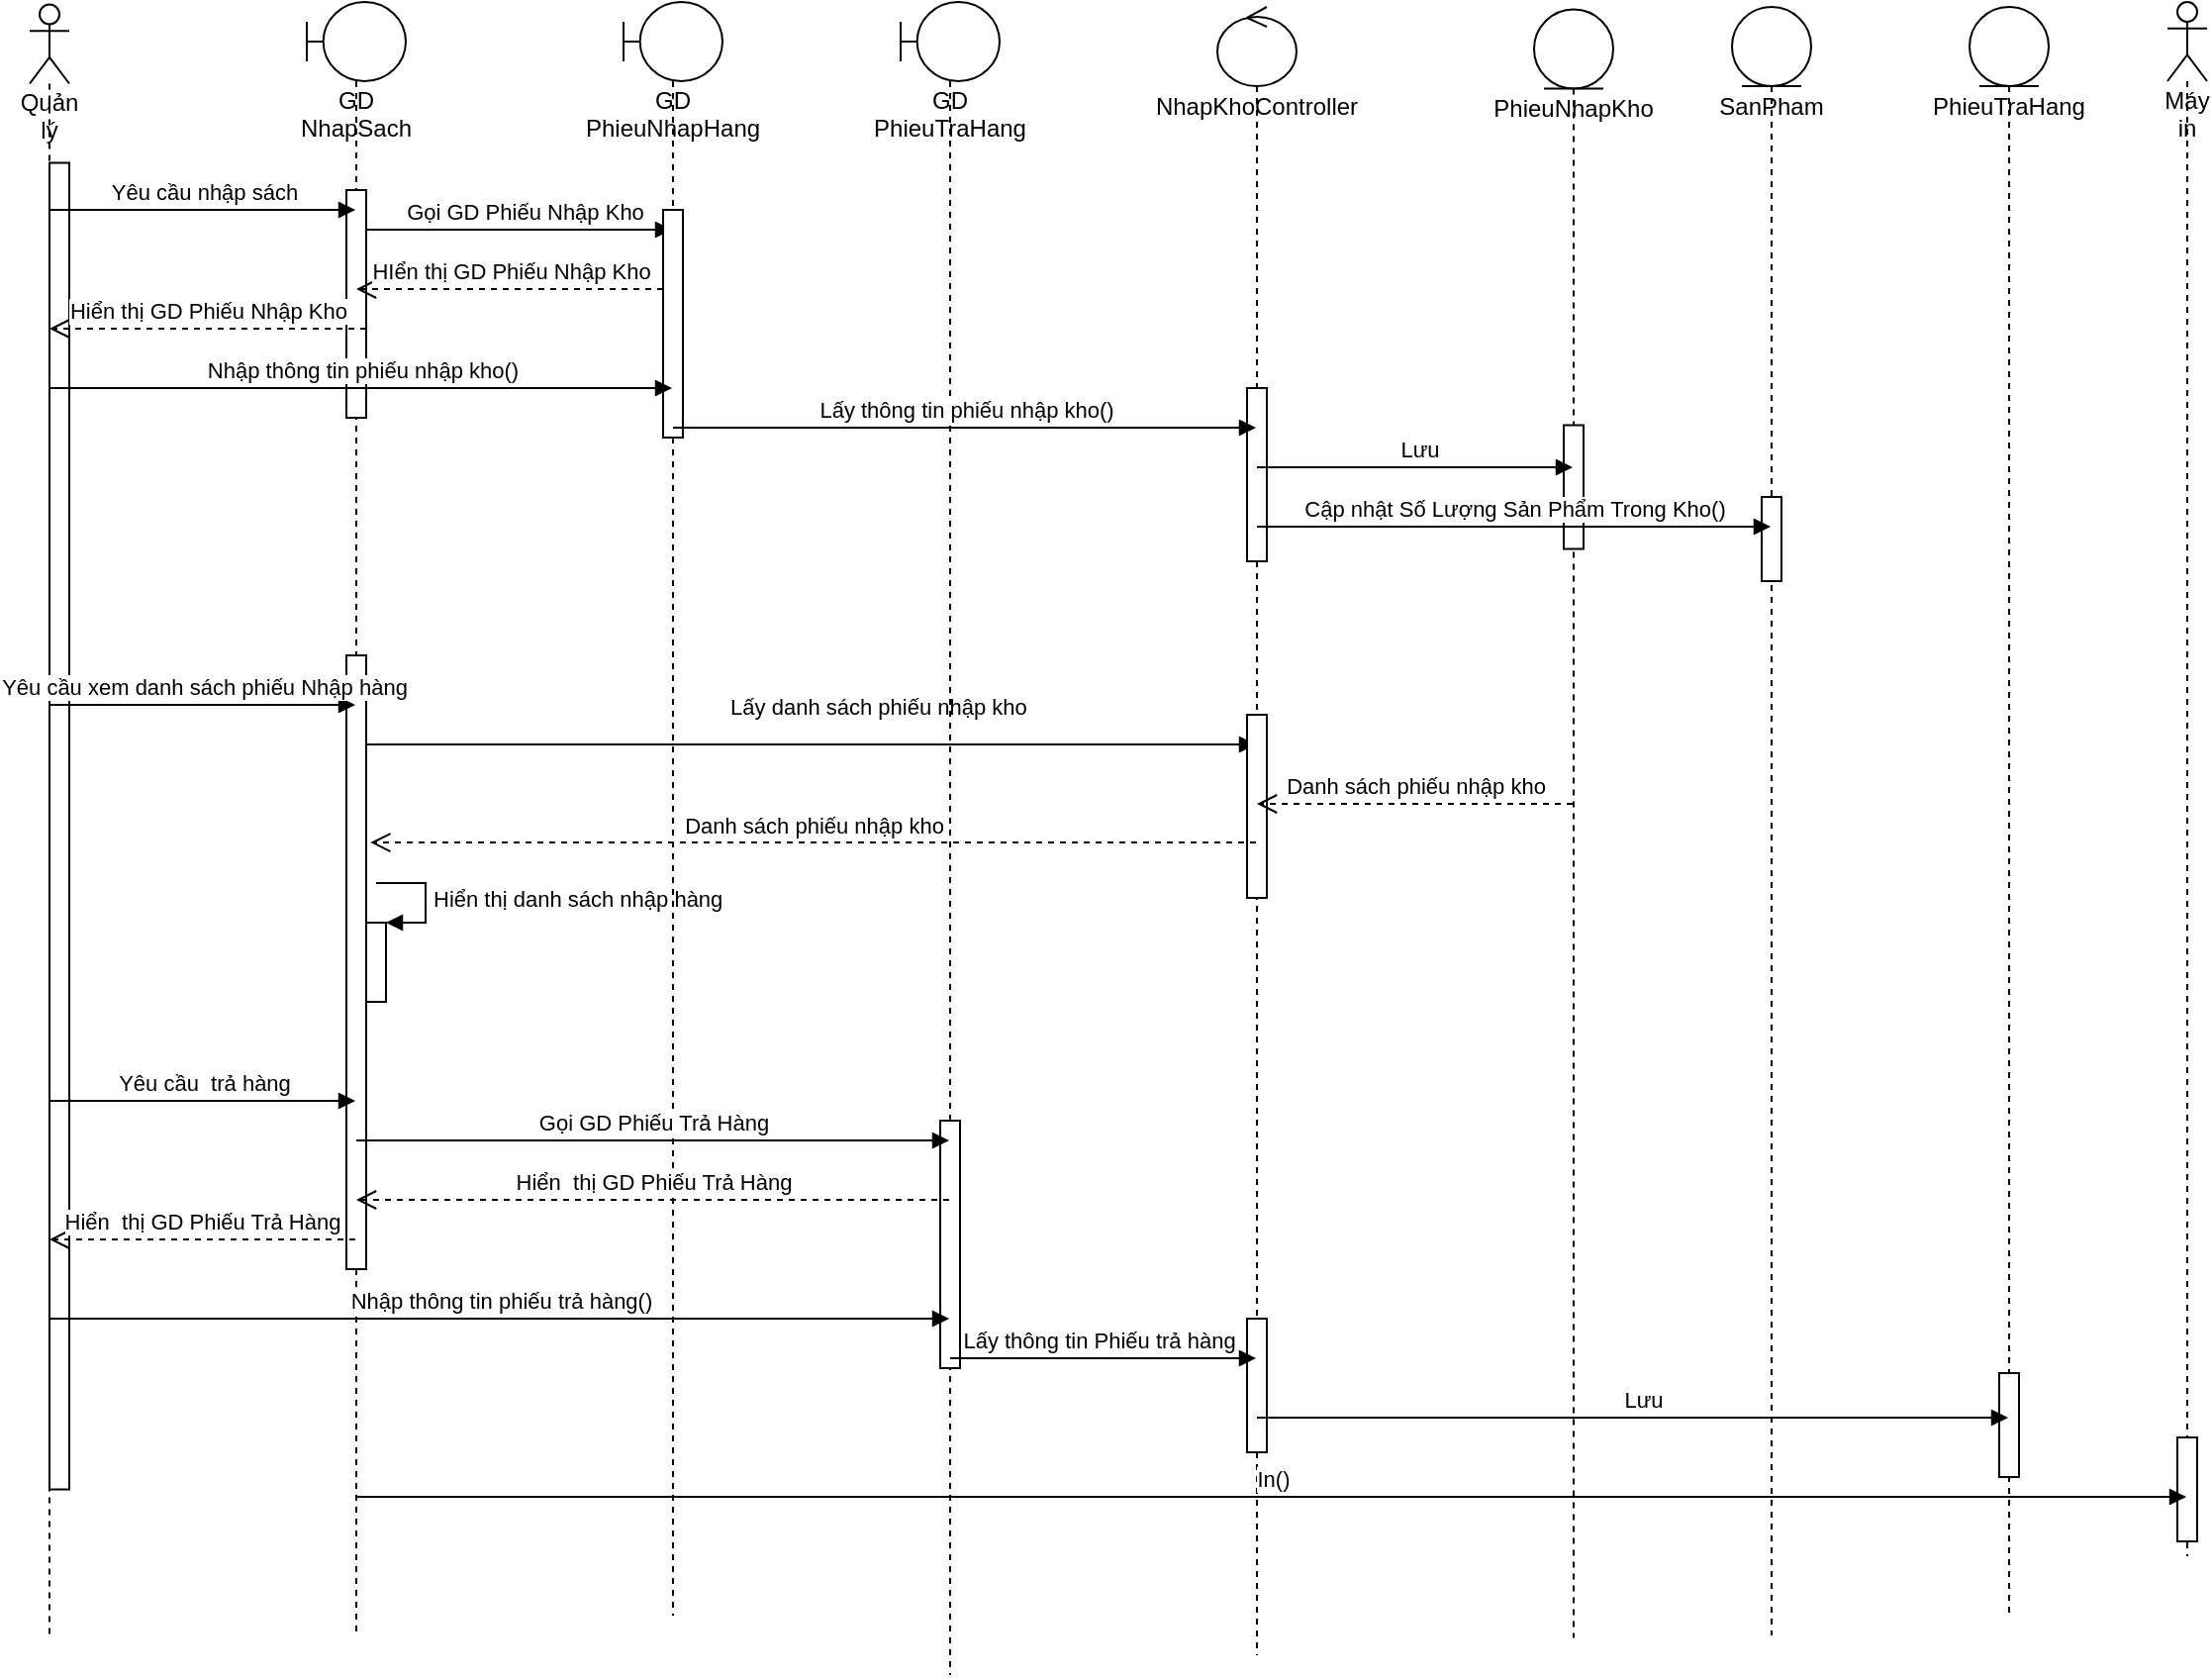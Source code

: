 <mxfile version="13.10.4" type="github">
  <diagram id="C5RBs43oDa-KdzZeNtuy" name="Page-1">
    <mxGraphModel dx="1635" dy="902" grid="1" gridSize="10" guides="1" tooltips="1" connect="1" arrows="1" fold="1" page="1" pageScale="1" pageWidth="827" pageHeight="1169" math="0" shadow="0">
      <root>
        <mxCell id="WIyWlLk6GJQsqaUBKTNV-0" />
        <mxCell id="WIyWlLk6GJQsqaUBKTNV-1" parent="WIyWlLk6GJQsqaUBKTNV-0" />
        <mxCell id="C7oUk9vykBXGrRUJCyyR-0" value="Quản lý" style="shape=umlLifeline;participant=umlActor;perimeter=lifelinePerimeter;whiteSpace=wrap;html=1;container=1;collapsible=0;recursiveResize=0;verticalAlign=top;spacingTop=36;outlineConnect=0;" vertex="1" parent="WIyWlLk6GJQsqaUBKTNV-1">
          <mxGeometry x="100" y="146.25" width="20" height="825" as="geometry" />
        </mxCell>
        <mxCell id="C7oUk9vykBXGrRUJCyyR-36" value="" style="html=1;points=[];perimeter=orthogonalPerimeter;" vertex="1" parent="C7oUk9vykBXGrRUJCyyR-0">
          <mxGeometry x="10" y="80" width="10" height="670" as="geometry" />
        </mxCell>
        <mxCell id="C7oUk9vykBXGrRUJCyyR-1" value="GD NhapSach" style="shape=umlLifeline;participant=umlBoundary;perimeter=lifelinePerimeter;whiteSpace=wrap;html=1;container=1;collapsible=0;recursiveResize=0;verticalAlign=top;spacingTop=36;outlineConnect=0;" vertex="1" parent="WIyWlLk6GJQsqaUBKTNV-1">
          <mxGeometry x="240" y="145" width="50" height="825" as="geometry" />
        </mxCell>
        <mxCell id="C7oUk9vykBXGrRUJCyyR-10" value="Gọi GD Phiếu Nhập Kho" style="html=1;verticalAlign=bottom;endArrow=block;" edge="1" parent="C7oUk9vykBXGrRUJCyyR-1" target="C7oUk9vykBXGrRUJCyyR-4">
          <mxGeometry x="0.036" width="80" relative="1" as="geometry">
            <mxPoint x="30" y="115" as="sourcePoint" />
            <mxPoint x="110" y="115" as="targetPoint" />
            <mxPoint as="offset" />
          </mxGeometry>
        </mxCell>
        <mxCell id="C7oUk9vykBXGrRUJCyyR-34" value="" style="html=1;points=[];perimeter=orthogonalPerimeter;" vertex="1" parent="C7oUk9vykBXGrRUJCyyR-1">
          <mxGeometry x="20" y="445" width="10" height="40" as="geometry" />
        </mxCell>
        <mxCell id="C7oUk9vykBXGrRUJCyyR-37" value="" style="html=1;points=[];perimeter=orthogonalPerimeter;" vertex="1" parent="C7oUk9vykBXGrRUJCyyR-1">
          <mxGeometry x="20" y="95" width="10" height="115" as="geometry" />
        </mxCell>
        <mxCell id="C7oUk9vykBXGrRUJCyyR-38" value="" style="html=1;points=[];perimeter=orthogonalPerimeter;" vertex="1" parent="C7oUk9vykBXGrRUJCyyR-1">
          <mxGeometry x="20" y="330" width="10" height="310" as="geometry" />
        </mxCell>
        <mxCell id="C7oUk9vykBXGrRUJCyyR-51" value="" style="html=1;points=[];perimeter=orthogonalPerimeter;" vertex="1" parent="C7oUk9vykBXGrRUJCyyR-1">
          <mxGeometry x="30" y="465" width="10" height="40" as="geometry" />
        </mxCell>
        <mxCell id="C7oUk9vykBXGrRUJCyyR-52" value="Hiển thị danh sách nhập hàng" style="edgeStyle=orthogonalEdgeStyle;html=1;align=left;spacingLeft=2;endArrow=block;rounded=0;entryX=1;entryY=0;" edge="1" target="C7oUk9vykBXGrRUJCyyR-51" parent="C7oUk9vykBXGrRUJCyyR-1">
          <mxGeometry relative="1" as="geometry">
            <mxPoint x="35" y="445" as="sourcePoint" />
            <Array as="points">
              <mxPoint x="60" y="445" />
            </Array>
          </mxGeometry>
        </mxCell>
        <mxCell id="C7oUk9vykBXGrRUJCyyR-53" value="Lấy danh sách phiếu nhập kho&amp;nbsp;" style="html=1;verticalAlign=bottom;endArrow=block;" edge="1" parent="C7oUk9vykBXGrRUJCyyR-1" target="C7oUk9vykBXGrRUJCyyR-3">
          <mxGeometry x="0.157" y="10" width="80" relative="1" as="geometry">
            <mxPoint x="30" y="375" as="sourcePoint" />
            <mxPoint x="110" y="375" as="targetPoint" />
            <mxPoint as="offset" />
          </mxGeometry>
        </mxCell>
        <mxCell id="C7oUk9vykBXGrRUJCyyR-2" value="PhieuNhapKho" style="shape=umlLifeline;participant=umlEntity;perimeter=lifelinePerimeter;whiteSpace=wrap;html=1;container=1;collapsible=0;recursiveResize=0;verticalAlign=top;spacingTop=36;outlineConnect=0;" vertex="1" parent="WIyWlLk6GJQsqaUBKTNV-1">
          <mxGeometry x="860" y="148.75" width="40" height="822.5" as="geometry" />
        </mxCell>
        <mxCell id="C7oUk9vykBXGrRUJCyyR-43" value="" style="html=1;points=[];perimeter=orthogonalPerimeter;" vertex="1" parent="C7oUk9vykBXGrRUJCyyR-2">
          <mxGeometry x="15" y="210" width="10" height="62.5" as="geometry" />
        </mxCell>
        <mxCell id="C7oUk9vykBXGrRUJCyyR-3" value="NhapKhoController" style="shape=umlLifeline;participant=umlControl;perimeter=lifelinePerimeter;whiteSpace=wrap;html=1;container=1;collapsible=0;recursiveResize=0;verticalAlign=top;spacingTop=36;outlineConnect=0;" vertex="1" parent="WIyWlLk6GJQsqaUBKTNV-1">
          <mxGeometry x="700" y="147.5" width="40" height="832.5" as="geometry" />
        </mxCell>
        <mxCell id="C7oUk9vykBXGrRUJCyyR-42" value="" style="html=1;points=[];perimeter=orthogonalPerimeter;" vertex="1" parent="C7oUk9vykBXGrRUJCyyR-3">
          <mxGeometry x="15" y="192.5" width="10" height="87.5" as="geometry" />
        </mxCell>
        <mxCell id="C7oUk9vykBXGrRUJCyyR-45" value="" style="html=1;points=[];perimeter=orthogonalPerimeter;" vertex="1" parent="C7oUk9vykBXGrRUJCyyR-3">
          <mxGeometry x="15" y="357.5" width="10" height="92.5" as="geometry" />
        </mxCell>
        <mxCell id="C7oUk9vykBXGrRUJCyyR-48" value="" style="html=1;points=[];perimeter=orthogonalPerimeter;" vertex="1" parent="C7oUk9vykBXGrRUJCyyR-3">
          <mxGeometry x="15" y="662.5" width="10" height="67.5" as="geometry" />
        </mxCell>
        <mxCell id="C7oUk9vykBXGrRUJCyyR-4" value="GD PhieuNhapHang" style="shape=umlLifeline;participant=umlBoundary;perimeter=lifelinePerimeter;whiteSpace=wrap;html=1;container=1;collapsible=0;recursiveResize=0;verticalAlign=top;spacingTop=36;outlineConnect=0;" vertex="1" parent="WIyWlLk6GJQsqaUBKTNV-1">
          <mxGeometry x="400" y="145" width="50" height="815" as="geometry" />
        </mxCell>
        <mxCell id="C7oUk9vykBXGrRUJCyyR-41" value="" style="html=1;points=[];perimeter=orthogonalPerimeter;" vertex="1" parent="C7oUk9vykBXGrRUJCyyR-4">
          <mxGeometry x="20" y="105" width="10" height="115" as="geometry" />
        </mxCell>
        <mxCell id="C7oUk9vykBXGrRUJCyyR-5" value="GD PhieuTraHang" style="shape=umlLifeline;participant=umlBoundary;perimeter=lifelinePerimeter;whiteSpace=wrap;html=1;container=1;collapsible=0;recursiveResize=0;verticalAlign=top;spacingTop=36;outlineConnect=0;" vertex="1" parent="WIyWlLk6GJQsqaUBKTNV-1">
          <mxGeometry x="540" y="145" width="50" height="845" as="geometry" />
        </mxCell>
        <mxCell id="C7oUk9vykBXGrRUJCyyR-47" value="" style="html=1;points=[];perimeter=orthogonalPerimeter;" vertex="1" parent="C7oUk9vykBXGrRUJCyyR-5">
          <mxGeometry x="20" y="565" width="10" height="125" as="geometry" />
        </mxCell>
        <mxCell id="C7oUk9vykBXGrRUJCyyR-6" value="Yêu cầu nhập sách" style="html=1;verticalAlign=bottom;endArrow=block;" edge="1" parent="WIyWlLk6GJQsqaUBKTNV-1" source="C7oUk9vykBXGrRUJCyyR-0" target="C7oUk9vykBXGrRUJCyyR-1">
          <mxGeometry width="80" relative="1" as="geometry">
            <mxPoint x="110" y="270" as="sourcePoint" />
            <mxPoint x="190" y="270" as="targetPoint" />
            <Array as="points">
              <mxPoint x="250" y="250" />
            </Array>
          </mxGeometry>
        </mxCell>
        <mxCell id="C7oUk9vykBXGrRUJCyyR-9" value="PhieuTraHang" style="shape=umlLifeline;participant=umlEntity;perimeter=lifelinePerimeter;whiteSpace=wrap;html=1;container=1;collapsible=0;recursiveResize=0;verticalAlign=top;spacingTop=36;outlineConnect=0;" vertex="1" parent="WIyWlLk6GJQsqaUBKTNV-1">
          <mxGeometry x="1080" y="147.5" width="40" height="812.5" as="geometry" />
        </mxCell>
        <mxCell id="C7oUk9vykBXGrRUJCyyR-49" value="" style="html=1;points=[];perimeter=orthogonalPerimeter;" vertex="1" parent="C7oUk9vykBXGrRUJCyyR-9">
          <mxGeometry x="15" y="690" width="10" height="52.5" as="geometry" />
        </mxCell>
        <mxCell id="C7oUk9vykBXGrRUJCyyR-11" value="HIển thị GD Phiếu Nhập Kho" style="html=1;verticalAlign=bottom;endArrow=open;dashed=1;endSize=8;" edge="1" parent="WIyWlLk6GJQsqaUBKTNV-1" target="C7oUk9vykBXGrRUJCyyR-1">
          <mxGeometry relative="1" as="geometry">
            <mxPoint x="420" y="290" as="sourcePoint" />
            <mxPoint x="340" y="290" as="targetPoint" />
          </mxGeometry>
        </mxCell>
        <mxCell id="C7oUk9vykBXGrRUJCyyR-12" value="Hiển thị GD Phiếu Nhập Kho" style="html=1;verticalAlign=bottom;endArrow=open;dashed=1;endSize=8;" edge="1" parent="WIyWlLk6GJQsqaUBKTNV-1" target="C7oUk9vykBXGrRUJCyyR-0">
          <mxGeometry relative="1" as="geometry">
            <mxPoint x="270" y="310" as="sourcePoint" />
            <mxPoint x="190" y="310" as="targetPoint" />
          </mxGeometry>
        </mxCell>
        <mxCell id="C7oUk9vykBXGrRUJCyyR-16" value="SanPham" style="shape=umlLifeline;participant=umlEntity;perimeter=lifelinePerimeter;whiteSpace=wrap;html=1;container=1;collapsible=0;recursiveResize=0;verticalAlign=top;spacingTop=36;outlineConnect=0;" vertex="1" parent="WIyWlLk6GJQsqaUBKTNV-1">
          <mxGeometry x="960" y="147.5" width="40" height="822.5" as="geometry" />
        </mxCell>
        <mxCell id="C7oUk9vykBXGrRUJCyyR-44" value="" style="html=1;points=[];perimeter=orthogonalPerimeter;" vertex="1" parent="C7oUk9vykBXGrRUJCyyR-16">
          <mxGeometry x="15" y="247.5" width="10" height="42.5" as="geometry" />
        </mxCell>
        <mxCell id="C7oUk9vykBXGrRUJCyyR-15" value="Lưu" style="html=1;verticalAlign=bottom;endArrow=block;" edge="1" parent="WIyWlLk6GJQsqaUBKTNV-1" source="C7oUk9vykBXGrRUJCyyR-3" target="C7oUk9vykBXGrRUJCyyR-2">
          <mxGeometry x="0.028" width="80" relative="1" as="geometry">
            <mxPoint x="700" y="475" as="sourcePoint" />
            <mxPoint x="510" y="420" as="targetPoint" />
            <Array as="points">
              <mxPoint x="770" y="380" />
              <mxPoint x="800" y="380" />
            </Array>
            <mxPoint as="offset" />
          </mxGeometry>
        </mxCell>
        <mxCell id="C7oUk9vykBXGrRUJCyyR-14" value="Lấy thông tin phiếu nhập kho()" style="html=1;verticalAlign=bottom;endArrow=block;" edge="1" parent="WIyWlLk6GJQsqaUBKTNV-1" source="C7oUk9vykBXGrRUJCyyR-4" target="C7oUk9vykBXGrRUJCyyR-3">
          <mxGeometry width="80" relative="1" as="geometry">
            <mxPoint x="110" y="380" as="sourcePoint" />
            <mxPoint x="190" y="380" as="targetPoint" />
            <Array as="points">
              <mxPoint x="590" y="360" />
            </Array>
          </mxGeometry>
        </mxCell>
        <mxCell id="C7oUk9vykBXGrRUJCyyR-20" value="Nhập thông tin phiếu nhập kho()" style="html=1;verticalAlign=bottom;endArrow=block;" edge="1" parent="WIyWlLk6GJQsqaUBKTNV-1" source="C7oUk9vykBXGrRUJCyyR-0" target="C7oUk9vykBXGrRUJCyyR-4">
          <mxGeometry width="80" relative="1" as="geometry">
            <mxPoint x="150.0" y="360.0" as="sourcePoint" />
            <mxPoint x="424.69" y="360.0" as="targetPoint" />
            <Array as="points">
              <mxPoint x="315" y="340" />
              <mxPoint x="370" y="340" />
            </Array>
          </mxGeometry>
        </mxCell>
        <mxCell id="C7oUk9vykBXGrRUJCyyR-21" value="Hiển&amp;nbsp; thị GD Phiếu Trả Hàng" style="html=1;verticalAlign=bottom;endArrow=open;dashed=1;endSize=8;" edge="1" parent="WIyWlLk6GJQsqaUBKTNV-1" source="C7oUk9vykBXGrRUJCyyR-5" target="C7oUk9vykBXGrRUJCyyR-1">
          <mxGeometry relative="1" as="geometry">
            <mxPoint x="560" y="620" as="sourcePoint" />
            <mxPoint x="480" y="620" as="targetPoint" />
            <Array as="points">
              <mxPoint x="510" y="750" />
              <mxPoint x="320" y="750" />
            </Array>
          </mxGeometry>
        </mxCell>
        <mxCell id="C7oUk9vykBXGrRUJCyyR-22" value="Hiển&amp;nbsp; thị GD Phiếu Trả Hàng" style="html=1;verticalAlign=bottom;endArrow=open;dashed=1;endSize=8;" edge="1" parent="WIyWlLk6GJQsqaUBKTNV-1" source="C7oUk9vykBXGrRUJCyyR-1" target="C7oUk9vykBXGrRUJCyyR-0">
          <mxGeometry relative="1" as="geometry">
            <mxPoint x="400" y="640" as="sourcePoint" />
            <mxPoint x="104.81" y="640" as="targetPoint" />
            <Array as="points">
              <mxPoint x="210" y="770" />
              <mxPoint x="180" y="770" />
              <mxPoint x="110" y="770" />
            </Array>
          </mxGeometry>
        </mxCell>
        <mxCell id="C7oUk9vykBXGrRUJCyyR-23" value="Nhập thông tin phiếu trả hàng()" style="html=1;verticalAlign=bottom;endArrow=block;" edge="1" parent="WIyWlLk6GJQsqaUBKTNV-1" source="C7oUk9vykBXGrRUJCyyR-0" target="C7oUk9vykBXGrRUJCyyR-5">
          <mxGeometry width="80" relative="1" as="geometry">
            <mxPoint x="107.56" y="680.0" as="sourcePoint" />
            <mxPoint x="560" y="730" as="targetPoint" />
            <Array as="points">
              <mxPoint x="240" y="810" />
              <mxPoint x="490" y="810" />
            </Array>
          </mxGeometry>
        </mxCell>
        <mxCell id="C7oUk9vykBXGrRUJCyyR-26" value="Lưu" style="html=1;verticalAlign=bottom;endArrow=block;" edge="1" parent="WIyWlLk6GJQsqaUBKTNV-1" source="C7oUk9vykBXGrRUJCyyR-3" target="C7oUk9vykBXGrRUJCyyR-9">
          <mxGeometry x="0.028" width="80" relative="1" as="geometry">
            <mxPoint x="720.0" y="730" as="sourcePoint" />
            <mxPoint x="849.69" y="730" as="targetPoint" />
            <Array as="points">
              <mxPoint x="740" y="860" />
              <mxPoint x="820" y="860" />
              <mxPoint x="970" y="860" />
            </Array>
            <mxPoint as="offset" />
          </mxGeometry>
        </mxCell>
        <mxCell id="C7oUk9vykBXGrRUJCyyR-27" value="Máy in" style="shape=umlLifeline;participant=umlActor;perimeter=lifelinePerimeter;whiteSpace=wrap;html=1;container=1;collapsible=0;recursiveResize=0;verticalAlign=top;spacingTop=36;outlineConnect=0;" vertex="1" parent="WIyWlLk6GJQsqaUBKTNV-1">
          <mxGeometry x="1180" y="145" width="20" height="785" as="geometry" />
        </mxCell>
        <mxCell id="C7oUk9vykBXGrRUJCyyR-50" value="" style="html=1;points=[];perimeter=orthogonalPerimeter;" vertex="1" parent="C7oUk9vykBXGrRUJCyyR-27">
          <mxGeometry x="5" y="725" width="10" height="52.5" as="geometry" />
        </mxCell>
        <mxCell id="C7oUk9vykBXGrRUJCyyR-17" value="Cập nhật Số Lượng Sản Phẩm Trong Kho()" style="html=1;verticalAlign=bottom;endArrow=block;" edge="1" parent="WIyWlLk6GJQsqaUBKTNV-1" source="C7oUk9vykBXGrRUJCyyR-3" target="C7oUk9vykBXGrRUJCyyR-16">
          <mxGeometry width="80" relative="1" as="geometry">
            <mxPoint x="720" y="462.5" as="sourcePoint" />
            <mxPoint x="800" y="462.5" as="targetPoint" />
            <Array as="points">
              <mxPoint x="920" y="410" />
            </Array>
          </mxGeometry>
        </mxCell>
        <mxCell id="C7oUk9vykBXGrRUJCyyR-18" value="Yêu cầu&amp;nbsp; trả hàng" style="html=1;verticalAlign=bottom;endArrow=block;" edge="1" parent="WIyWlLk6GJQsqaUBKTNV-1" source="C7oUk9vykBXGrRUJCyyR-0" target="C7oUk9vykBXGrRUJCyyR-1">
          <mxGeometry width="80" relative="1" as="geometry">
            <mxPoint x="110" y="570" as="sourcePoint" />
            <mxPoint x="190" y="570" as="targetPoint" />
            <Array as="points">
              <mxPoint x="150" y="700" />
              <mxPoint x="220" y="700" />
              <mxPoint x="250" y="700" />
            </Array>
          </mxGeometry>
        </mxCell>
        <mxCell id="C7oUk9vykBXGrRUJCyyR-25" value="Lấy thông tin Phiếu trả hàng" style="html=1;verticalAlign=bottom;endArrow=block;" edge="1" parent="WIyWlLk6GJQsqaUBKTNV-1" source="C7oUk9vykBXGrRUJCyyR-5" target="C7oUk9vykBXGrRUJCyyR-3">
          <mxGeometry x="-0.027" width="80" relative="1" as="geometry">
            <mxPoint x="570" y="710" as="sourcePoint" />
            <mxPoint x="650" y="710" as="targetPoint" />
            <Array as="points">
              <mxPoint x="630" y="830" />
              <mxPoint x="670" y="830" />
              <mxPoint x="700" y="830" />
            </Array>
            <mxPoint as="offset" />
          </mxGeometry>
        </mxCell>
        <mxCell id="C7oUk9vykBXGrRUJCyyR-28" value="In()" style="html=1;verticalAlign=bottom;endArrow=block;" edge="1" parent="WIyWlLk6GJQsqaUBKTNV-1" source="C7oUk9vykBXGrRUJCyyR-1" target="C7oUk9vykBXGrRUJCyyR-27">
          <mxGeometry width="80" relative="1" as="geometry">
            <mxPoint x="270" y="770" as="sourcePoint" />
            <mxPoint x="1170" y="760" as="targetPoint" />
            <Array as="points">
              <mxPoint x="480" y="900" />
              <mxPoint x="810" y="900" />
            </Array>
          </mxGeometry>
        </mxCell>
        <mxCell id="C7oUk9vykBXGrRUJCyyR-19" value="Gọi GD Phiếu Trả Hàng" style="html=1;verticalAlign=bottom;endArrow=block;" edge="1" parent="WIyWlLk6GJQsqaUBKTNV-1" source="C7oUk9vykBXGrRUJCyyR-1" target="C7oUk9vykBXGrRUJCyyR-5">
          <mxGeometry width="80" relative="1" as="geometry">
            <mxPoint x="270" y="590" as="sourcePoint" />
            <mxPoint x="350" y="590" as="targetPoint" />
            <Array as="points">
              <mxPoint x="350" y="720" />
              <mxPoint x="430" y="720" />
              <mxPoint x="520" y="720" />
            </Array>
          </mxGeometry>
        </mxCell>
        <mxCell id="C7oUk9vykBXGrRUJCyyR-29" value="Yêu cầu xem danh sách phiếu Nhập hàng" style="html=1;verticalAlign=bottom;endArrow=block;" edge="1" parent="WIyWlLk6GJQsqaUBKTNV-1" source="C7oUk9vykBXGrRUJCyyR-0" target="C7oUk9vykBXGrRUJCyyR-1">
          <mxGeometry width="80" relative="1" as="geometry">
            <mxPoint x="110" y="491.25" as="sourcePoint" />
            <mxPoint x="190" y="491.25" as="targetPoint" />
            <Array as="points">
              <mxPoint x="190" y="500" />
              <mxPoint x="200" y="500" />
            </Array>
          </mxGeometry>
        </mxCell>
        <mxCell id="C7oUk9vykBXGrRUJCyyR-56" value="Danh sách phiếu nhập kho" style="html=1;verticalAlign=bottom;endArrow=open;dashed=1;endSize=8;entryX=1.212;entryY=0.305;entryDx=0;entryDy=0;entryPerimeter=0;" edge="1" parent="WIyWlLk6GJQsqaUBKTNV-1" source="C7oUk9vykBXGrRUJCyyR-3" target="C7oUk9vykBXGrRUJCyyR-38">
          <mxGeometry relative="1" as="geometry">
            <mxPoint x="889.5" y="540" as="sourcePoint" />
            <mxPoint x="740" y="540" as="targetPoint" />
          </mxGeometry>
        </mxCell>
        <mxCell id="C7oUk9vykBXGrRUJCyyR-55" value="Danh sách phiếu nhập kho" style="html=1;verticalAlign=bottom;endArrow=open;dashed=1;endSize=8;" edge="1" parent="WIyWlLk6GJQsqaUBKTNV-1" source="C7oUk9vykBXGrRUJCyyR-2" target="C7oUk9vykBXGrRUJCyyR-3">
          <mxGeometry relative="1" as="geometry">
            <mxPoint x="860" y="530" as="sourcePoint" />
            <mxPoint x="730" y="530" as="targetPoint" />
            <Array as="points">
              <mxPoint x="760" y="550" />
            </Array>
          </mxGeometry>
        </mxCell>
      </root>
    </mxGraphModel>
  </diagram>
</mxfile>

